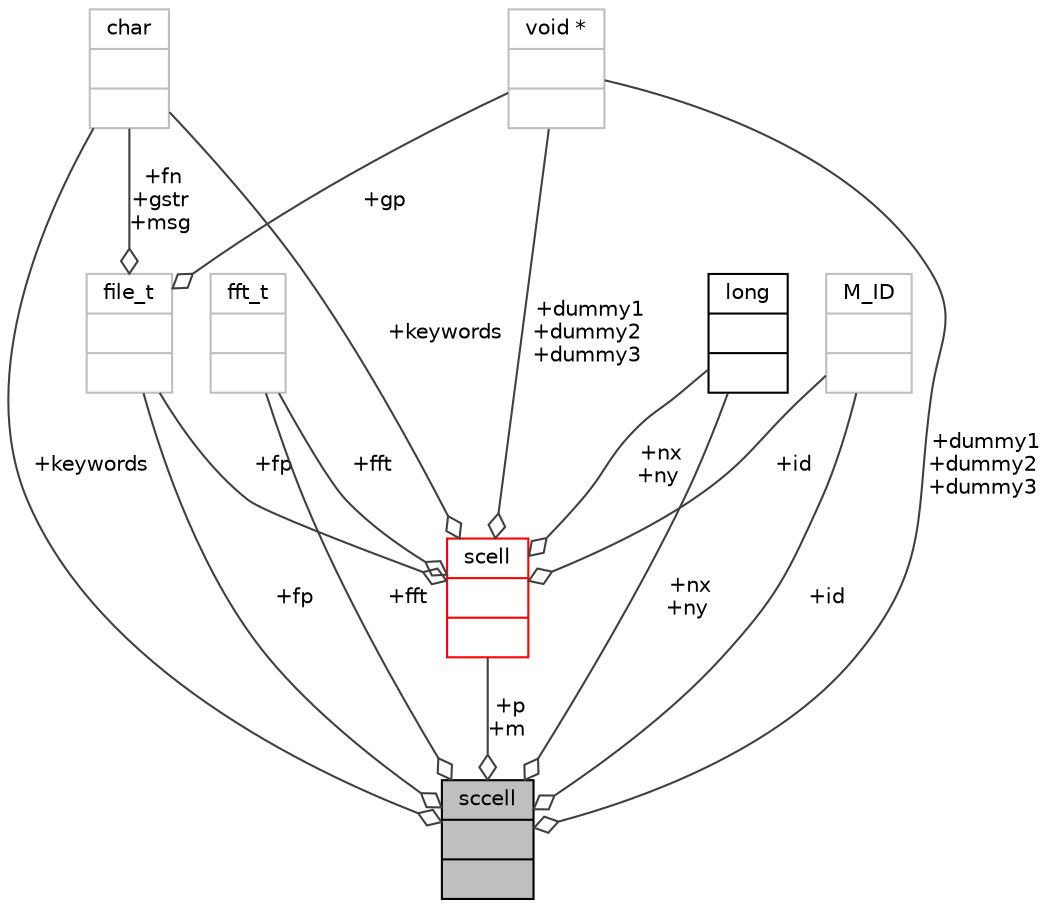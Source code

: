 digraph "sccell"
{
 // INTERACTIVE_SVG=YES
  bgcolor="transparent";
  edge [fontname="Helvetica",fontsize="10",labelfontname="Helvetica",labelfontsize="10"];
  node [fontname="Helvetica",fontsize="10",shape=record];
  Node258 [label="{sccell\n||}",height=0.2,width=0.4,color="black", fillcolor="grey75", style="filled", fontcolor="black"];
  Node259 -> Node258 [color="grey25",fontsize="10",style="solid",label=" +fp" ,arrowhead="odiamond",fontname="Helvetica"];
  Node259 [label="{file_t\n||}",height=0.2,width=0.4,color="grey75"];
  Node260 -> Node259 [color="grey25",fontsize="10",style="solid",label=" +fn\n+gstr\n+msg" ,arrowhead="odiamond",fontname="Helvetica"];
  Node260 [label="{char\n||}",height=0.2,width=0.4,color="grey75"];
  Node262 -> Node259 [color="grey25",fontsize="10",style="solid",label=" +gp" ,arrowhead="odiamond",fontname="Helvetica"];
  Node262 [label="{void *\n||}",height=0.2,width=0.4,color="grey75"];
  Node263 -> Node258 [color="grey25",fontsize="10",style="solid",label=" +fft" ,arrowhead="odiamond",fontname="Helvetica"];
  Node263 [label="{fft_t\n||}",height=0.2,width=0.4,color="grey75"];
  Node260 -> Node258 [color="grey25",fontsize="10",style="solid",label=" +keywords" ,arrowhead="odiamond",fontname="Helvetica"];
  Node266 -> Node258 [color="grey25",fontsize="10",style="solid",label=" +nx\n+ny" ,arrowhead="odiamond",fontname="Helvetica"];
  Node266 [label="{long\n||}",height=0.2,width=0.4,color="black",URL="$d7/d63/classlong.html"];
  Node267 -> Node258 [color="grey25",fontsize="10",style="solid",label=" +id" ,arrowhead="odiamond",fontname="Helvetica"];
  Node267 [label="{M_ID\n||}",height=0.2,width=0.4,color="grey75"];
  Node262 -> Node258 [color="grey25",fontsize="10",style="solid",label=" +dummy1\n+dummy2\n+dummy3" ,arrowhead="odiamond",fontname="Helvetica"];
  Node268 -> Node258 [color="grey25",fontsize="10",style="solid",label=" +p\n+m" ,arrowhead="odiamond",fontname="Helvetica"];
  Node268 [label="{scell\n||}",height=0.2,width=0.4,color="red",URL="$df/def/type_8h.html#d0/d54/structscell"];
  Node259 -> Node268 [color="grey25",fontsize="10",style="solid",label=" +fp" ,arrowhead="odiamond",fontname="Helvetica"];
  Node263 -> Node268 [color="grey25",fontsize="10",style="solid",label=" +fft" ,arrowhead="odiamond",fontname="Helvetica"];
  Node260 -> Node268 [color="grey25",fontsize="10",style="solid",label=" +keywords" ,arrowhead="odiamond",fontname="Helvetica"];
  Node266 -> Node268 [color="grey25",fontsize="10",style="solid",label=" +nx\n+ny" ,arrowhead="odiamond",fontname="Helvetica"];
  Node267 -> Node268 [color="grey25",fontsize="10",style="solid",label=" +id" ,arrowhead="odiamond",fontname="Helvetica"];
  Node262 -> Node268 [color="grey25",fontsize="10",style="solid",label=" +dummy1\n+dummy2\n+dummy3" ,arrowhead="odiamond",fontname="Helvetica"];
}
